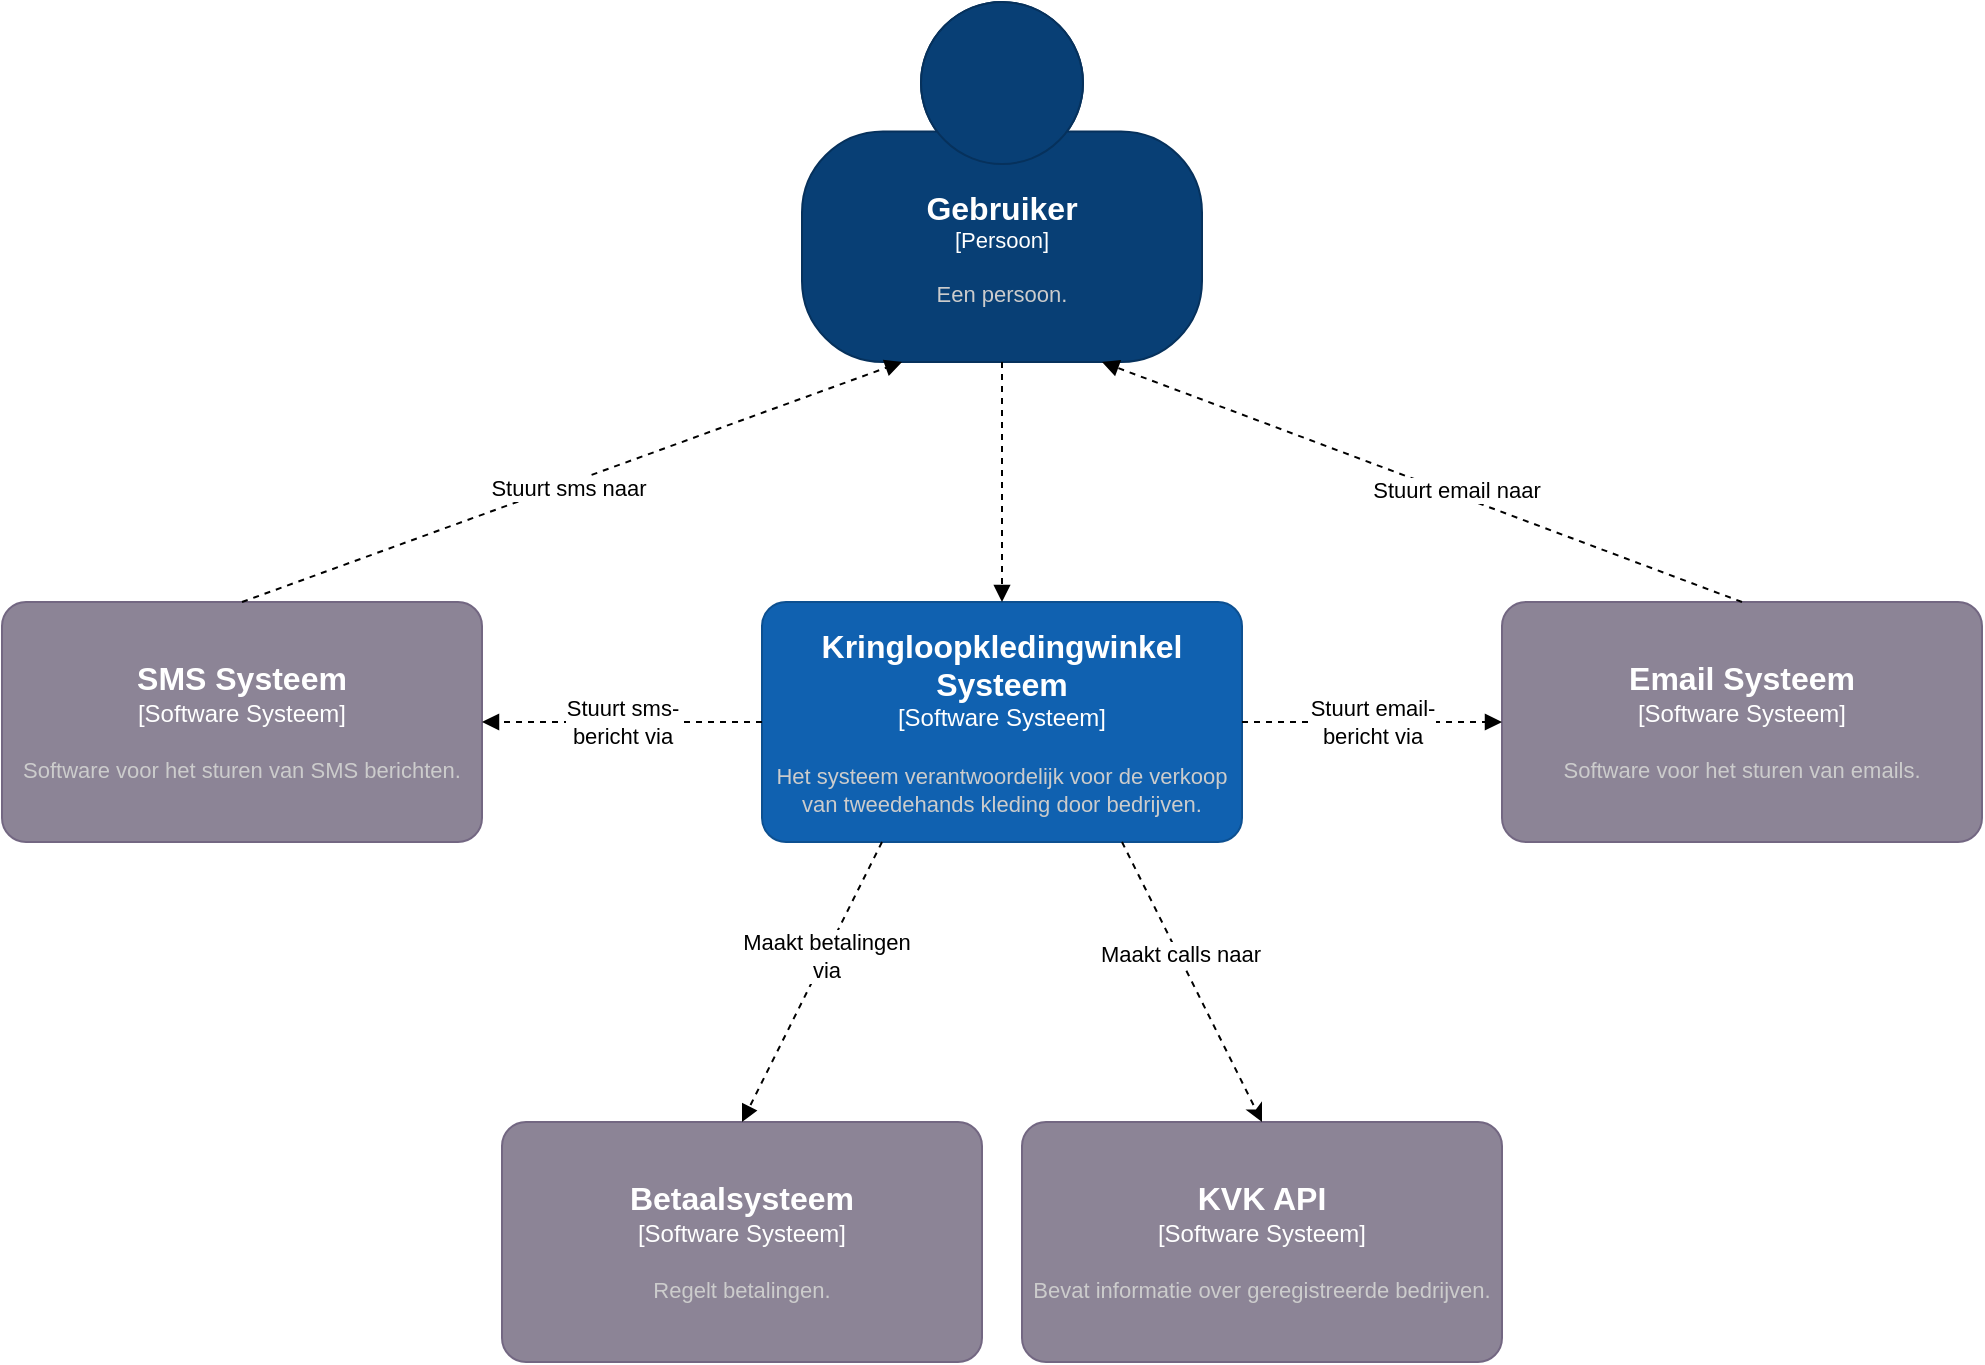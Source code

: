 <mxfile version="24.7.8">
  <diagram name="Page-1" id="eP1eqlMV3OHsIs3CPflk">
    <mxGraphModel dx="2020" dy="909" grid="1" gridSize="10" guides="1" tooltips="1" connect="1" arrows="1" fold="1" page="1" pageScale="1" pageWidth="827" pageHeight="1169" math="0" shadow="0">
      <root>
        <mxCell id="0" />
        <mxCell id="1" parent="0" />
        <object placeholders="1" c4Name="Gebruiker" c4Type="Persoon" c4Description="Een persoon." label="&lt;font style=&quot;font-size: 16px&quot;&gt;&lt;b&gt;%c4Name%&lt;/b&gt;&lt;/font&gt;&lt;div&gt;[%c4Type%]&lt;/div&gt;&lt;br&gt;&lt;div&gt;&lt;font style=&quot;font-size: 11px&quot;&gt;&lt;font color=&quot;#cccccc&quot;&gt;%c4Description%&lt;/font&gt;&lt;/div&gt;" id="IXyBDumTEib-bMWtZDd3-1">
          <mxCell style="html=1;fontSize=11;dashed=0;whiteSpace=wrap;fillColor=#083F75;strokeColor=#06315C;fontColor=#ffffff;shape=mxgraph.c4.person2;align=center;metaEdit=1;points=[[0.5,0,0],[1,0.5,0],[1,0.75,0],[0.75,1,0],[0.5,1,0],[0.25,1,0],[0,0.75,0],[0,0.5,0]];resizable=0;" vertex="1" parent="1">
            <mxGeometry x="320" y="140" width="200" height="180" as="geometry" />
          </mxCell>
        </object>
        <object placeholders="1" c4Name="Kringloopkledingwinkel Systeem" c4Type="Software Systeem" c4Description="Het systeem verantwoordelijk voor de verkoop van tweedehands kleding door bedrijven." label="&lt;font style=&quot;font-size: 16px&quot;&gt;&lt;b&gt;%c4Name%&lt;/b&gt;&lt;/font&gt;&lt;div&gt;[%c4Type%]&lt;/div&gt;&lt;br&gt;&lt;div&gt;&lt;font style=&quot;font-size: 11px&quot;&gt;&lt;font color=&quot;#cccccc&quot;&gt;%c4Description%&lt;/font&gt;&lt;/div&gt;" id="IXyBDumTEib-bMWtZDd3-3">
          <mxCell style="rounded=1;whiteSpace=wrap;html=1;labelBackgroundColor=none;fillColor=#1061B0;fontColor=#ffffff;align=center;arcSize=10;strokeColor=#0D5091;metaEdit=1;resizable=0;points=[[0.25,0,0],[0.5,0,0],[0.75,0,0],[1,0.25,0],[1,0.5,0],[1,0.75,0],[0.75,1,0],[0.5,1,0],[0.25,1,0],[0,0.75,0],[0,0.5,0],[0,0.25,0]];" vertex="1" parent="1">
            <mxGeometry x="300" y="440" width="240" height="120" as="geometry" />
          </mxCell>
        </object>
        <object placeholders="1" c4Name="SMS Systeem" c4Type="Software Systeem" c4Description="Software voor het sturen van SMS berichten." label="&lt;font style=&quot;font-size: 16px&quot;&gt;&lt;b&gt;%c4Name%&lt;/b&gt;&lt;/font&gt;&lt;div&gt;[%c4Type%]&lt;/div&gt;&lt;br&gt;&lt;div&gt;&lt;font style=&quot;font-size: 11px&quot;&gt;&lt;font color=&quot;#cccccc&quot;&gt;%c4Description%&lt;/font&gt;&lt;/div&gt;" id="IXyBDumTEib-bMWtZDd3-4">
          <mxCell style="rounded=1;whiteSpace=wrap;html=1;labelBackgroundColor=none;fillColor=#8C8496;fontColor=#ffffff;align=center;arcSize=10;strokeColor=#736782;metaEdit=1;resizable=0;points=[[0.25,0,0],[0.5,0,0],[0.75,0,0],[1,0.25,0],[1,0.5,0],[1,0.75,0],[0.75,1,0],[0.5,1,0],[0.25,1,0],[0,0.75,0],[0,0.5,0],[0,0.25,0]];" vertex="1" parent="1">
            <mxGeometry x="-80" y="440" width="240" height="120" as="geometry" />
          </mxCell>
        </object>
        <object placeholders="1" c4Name="Email Systeem" c4Type="Software Systeem" c4Description="Software voor het sturen van emails." label="&lt;font style=&quot;font-size: 16px&quot;&gt;&lt;b&gt;%c4Name%&lt;/b&gt;&lt;/font&gt;&lt;div&gt;[%c4Type%]&lt;/div&gt;&lt;br&gt;&lt;div&gt;&lt;font style=&quot;font-size: 11px&quot;&gt;&lt;font color=&quot;#cccccc&quot;&gt;%c4Description%&lt;/font&gt;&lt;/div&gt;" id="IXyBDumTEib-bMWtZDd3-5">
          <mxCell style="rounded=1;whiteSpace=wrap;html=1;labelBackgroundColor=none;fillColor=#8C8496;fontColor=#ffffff;align=center;arcSize=10;strokeColor=#736782;metaEdit=1;resizable=0;points=[[0.25,0,0],[0.5,0,0],[0.75,0,0],[1,0.25,0],[1,0.5,0],[1,0.75,0],[0.75,1,0],[0.5,1,0],[0.25,1,0],[0,0.75,0],[0,0.5,0],[0,0.25,0]];" vertex="1" parent="1">
            <mxGeometry x="670" y="440" width="240" height="120" as="geometry" />
          </mxCell>
        </object>
        <object placeholders="1" c4Name="Betaalsysteem" c4Type="Software Systeem" c4Description="Regelt betalingen." label="&lt;font style=&quot;font-size: 16px&quot;&gt;&lt;b&gt;%c4Name%&lt;/b&gt;&lt;/font&gt;&lt;div&gt;[%c4Type%]&lt;/div&gt;&lt;br&gt;&lt;div&gt;&lt;font style=&quot;font-size: 11px&quot;&gt;&lt;font color=&quot;#cccccc&quot;&gt;%c4Description%&lt;/font&gt;&lt;/div&gt;" id="IXyBDumTEib-bMWtZDd3-6">
          <mxCell style="rounded=1;whiteSpace=wrap;html=1;labelBackgroundColor=none;fillColor=#8C8496;fontColor=#ffffff;align=center;arcSize=10;strokeColor=#736782;metaEdit=1;resizable=0;points=[[0.25,0,0],[0.5,0,0],[0.75,0,0],[1,0.25,0],[1,0.5,0],[1,0.75,0],[0.75,1,0],[0.5,1,0],[0.25,1,0],[0,0.75,0],[0,0.5,0],[0,0.25,0]];" vertex="1" parent="1">
            <mxGeometry x="170" y="700" width="240" height="120" as="geometry" />
          </mxCell>
        </object>
        <mxCell id="IXyBDumTEib-bMWtZDd3-8" style="rounded=0;orthogonalLoop=1;jettySize=auto;html=1;exitX=0.5;exitY=1;exitDx=0;exitDy=0;exitPerimeter=0;entryX=0.5;entryY=0;entryDx=0;entryDy=0;entryPerimeter=0;dashed=1;endArrow=block;endFill=1;" edge="1" parent="1" source="IXyBDumTEib-bMWtZDd3-1" target="IXyBDumTEib-bMWtZDd3-3">
          <mxGeometry relative="1" as="geometry" />
        </mxCell>
        <mxCell id="IXyBDumTEib-bMWtZDd3-9" value="Stuurt sms-&lt;div&gt;bericht via&lt;/div&gt;" style="edgeStyle=orthogonalEdgeStyle;rounded=0;orthogonalLoop=1;jettySize=auto;html=1;exitX=0;exitY=0.5;exitDx=0;exitDy=0;exitPerimeter=0;entryX=1;entryY=0.5;entryDx=0;entryDy=0;entryPerimeter=0;dashed=1;endArrow=block;endFill=1;" edge="1" parent="1" source="IXyBDumTEib-bMWtZDd3-3" target="IXyBDumTEib-bMWtZDd3-4">
          <mxGeometry relative="1" as="geometry">
            <mxPoint as="offset" />
          </mxGeometry>
        </mxCell>
        <mxCell id="IXyBDumTEib-bMWtZDd3-10" value="Stuurt email-&lt;div&gt;bericht via&lt;/div&gt;" style="edgeStyle=orthogonalEdgeStyle;rounded=0;orthogonalLoop=1;jettySize=auto;html=1;exitX=1;exitY=0.5;exitDx=0;exitDy=0;exitPerimeter=0;entryX=0;entryY=0.5;entryDx=0;entryDy=0;entryPerimeter=0;dashed=1;endArrow=block;endFill=1;" edge="1" parent="1" source="IXyBDumTEib-bMWtZDd3-3" target="IXyBDumTEib-bMWtZDd3-5">
          <mxGeometry relative="1" as="geometry">
            <mxPoint as="offset" />
          </mxGeometry>
        </mxCell>
        <mxCell id="IXyBDumTEib-bMWtZDd3-11" style="rounded=0;orthogonalLoop=1;jettySize=auto;html=1;exitX=0.25;exitY=1;exitDx=0;exitDy=0;exitPerimeter=0;entryX=0.5;entryY=0;entryDx=0;entryDy=0;entryPerimeter=0;dashed=1;endArrow=block;endFill=1;" edge="1" parent="1" source="IXyBDumTEib-bMWtZDd3-3" target="IXyBDumTEib-bMWtZDd3-6">
          <mxGeometry relative="1" as="geometry" />
        </mxCell>
        <mxCell id="IXyBDumTEib-bMWtZDd3-16" value="Maakt betalingen&lt;div&gt;via&lt;/div&gt;" style="edgeLabel;html=1;align=center;verticalAlign=middle;resizable=0;points=[];" vertex="1" connectable="0" parent="IXyBDumTEib-bMWtZDd3-11">
          <mxGeometry x="-0.18" relative="1" as="geometry">
            <mxPoint as="offset" />
          </mxGeometry>
        </mxCell>
        <mxCell id="IXyBDumTEib-bMWtZDd3-12" style="rounded=0;orthogonalLoop=1;jettySize=auto;html=1;exitX=0.5;exitY=0;exitDx=0;exitDy=0;exitPerimeter=0;entryX=0.25;entryY=1;entryDx=0;entryDy=0;entryPerimeter=0;dashed=1;endArrow=block;endFill=1;" edge="1" parent="1" source="IXyBDumTEib-bMWtZDd3-4" target="IXyBDumTEib-bMWtZDd3-1">
          <mxGeometry relative="1" as="geometry" />
        </mxCell>
        <mxCell id="IXyBDumTEib-bMWtZDd3-14" value="Stuurt sms naar" style="edgeLabel;html=1;align=center;verticalAlign=middle;resizable=0;points=[];" vertex="1" connectable="0" parent="IXyBDumTEib-bMWtZDd3-12">
          <mxGeometry x="-0.019" y="-2" relative="1" as="geometry">
            <mxPoint as="offset" />
          </mxGeometry>
        </mxCell>
        <mxCell id="IXyBDumTEib-bMWtZDd3-13" style="rounded=0;orthogonalLoop=1;jettySize=auto;html=1;exitX=0.5;exitY=0;exitDx=0;exitDy=0;exitPerimeter=0;entryX=0.75;entryY=1;entryDx=0;entryDy=0;entryPerimeter=0;dashed=1;endArrow=block;endFill=1;" edge="1" parent="1" source="IXyBDumTEib-bMWtZDd3-5" target="IXyBDumTEib-bMWtZDd3-1">
          <mxGeometry relative="1" as="geometry" />
        </mxCell>
        <mxCell id="IXyBDumTEib-bMWtZDd3-15" value="Stuurt email naar" style="edgeLabel;html=1;align=center;verticalAlign=middle;resizable=0;points=[];" vertex="1" connectable="0" parent="IXyBDumTEib-bMWtZDd3-13">
          <mxGeometry x="-0.099" y="-2" relative="1" as="geometry">
            <mxPoint as="offset" />
          </mxGeometry>
        </mxCell>
        <object placeholders="1" c4Name="KVK API" c4Type="Software Systeem" c4Description="Bevat informatie over geregistreerde bedrijven." label="&lt;font style=&quot;font-size: 16px&quot;&gt;&lt;b&gt;%c4Name%&lt;/b&gt;&lt;/font&gt;&lt;div&gt;[%c4Type%]&lt;/div&gt;&lt;br&gt;&lt;div&gt;&lt;font style=&quot;font-size: 11px&quot;&gt;&lt;font color=&quot;#cccccc&quot;&gt;%c4Description%&lt;/font&gt;&lt;/div&gt;" id="IXyBDumTEib-bMWtZDd3-17">
          <mxCell style="rounded=1;whiteSpace=wrap;html=1;labelBackgroundColor=none;fillColor=#8C8496;fontColor=#ffffff;align=center;arcSize=10;strokeColor=#736782;metaEdit=1;resizable=0;points=[[0.25,0,0],[0.5,0,0],[0.75,0,0],[1,0.25,0],[1,0.5,0],[1,0.75,0],[0.75,1,0],[0.5,1,0],[0.25,1,0],[0,0.75,0],[0,0.5,0],[0,0.25,0]];" vertex="1" parent="1">
            <mxGeometry x="430" y="700" width="240" height="120" as="geometry" />
          </mxCell>
        </object>
        <mxCell id="IXyBDumTEib-bMWtZDd3-18" style="rounded=0;orthogonalLoop=1;jettySize=auto;html=1;exitX=0.75;exitY=1;exitDx=0;exitDy=0;exitPerimeter=0;entryX=0.5;entryY=0;entryDx=0;entryDy=0;entryPerimeter=0;dashed=1;" edge="1" parent="1" source="IXyBDumTEib-bMWtZDd3-3" target="IXyBDumTEib-bMWtZDd3-17">
          <mxGeometry relative="1" as="geometry" />
        </mxCell>
        <mxCell id="IXyBDumTEib-bMWtZDd3-19" value="Maakt calls naar" style="edgeLabel;html=1;align=center;verticalAlign=middle;resizable=0;points=[];" vertex="1" connectable="0" parent="IXyBDumTEib-bMWtZDd3-18">
          <mxGeometry x="-0.206" y="1" relative="1" as="geometry">
            <mxPoint y="1" as="offset" />
          </mxGeometry>
        </mxCell>
      </root>
    </mxGraphModel>
  </diagram>
</mxfile>
